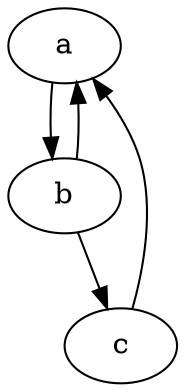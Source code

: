 digraph G {
    "a" [type=B, alive=n];
    "b" [type=C, alive=n];
    "c" [type=C, alive=n];
    "a" -> "b";
    "b" -> "c";
    "c" -> "a";
    "b" -> "a";
}
